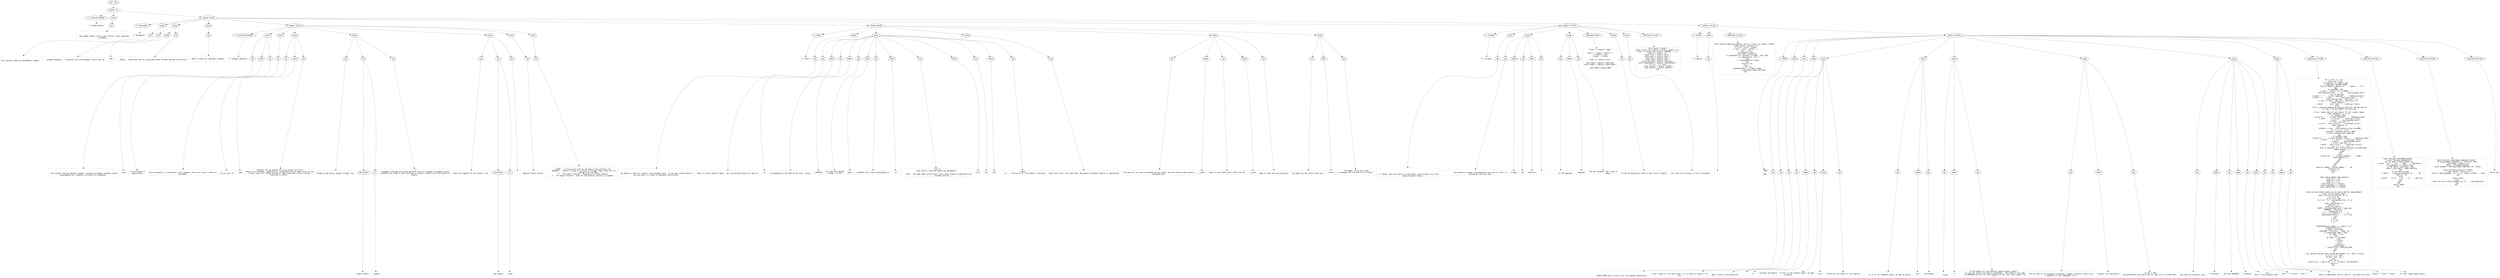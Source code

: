 digraph hierarchy {

node [fontname=Helvetica]
edge [style=dashed]

doc_0 [label="doc - 334"]


doc_0 -> { section_1}
{rank=same; section_1}

section_1 [label="section: 1-5"]


section_1 -> { header_2 prose_3 section_4}
{rank=same; header_2 prose_3 section_4}

header_2 [label="1 : Grammar Module"]

prose_3 [label="prose"]

section_4 [label="section: 6-118"]


header_2 -> leaf_5
leaf_5  [color=Gray,shape=rectangle,fontname=Inconsolata,label="* Grammar Module"]
prose_3 -> { raw_6}
{rank=same; raw_6}

raw_6 [label="raw"]


raw_6 -> leaf_7
leaf_7  [color=Gray,shape=rectangle,fontname=Inconsolata,label="

  The grammar module returns one function, which generates
a grammar. 
"]
section_4 -> { header_8 prose_9 prose_10 prose_11 section_12 section_13 section_14 section_15}
{rank=same; header_8 prose_9 prose_10 prose_11 section_12 section_13 section_14 section_15}

header_8 [label="2 : Parameters"]

prose_9 [label="prose"]

prose_10 [label="prose"]

prose_11 [label="prose"]

section_12 [label="section: 16-45"]

section_13 [label="section: 46-69"]

section_14 [label="section: 70-118"]

section_15 [label="section: 119-143"]


header_8 -> leaf_16
leaf_16  [color=Gray,shape=rectangle,fontname=Inconsolata,label="** Parameters"]
prose_9 -> { raw_17}
{rank=same; raw_17}

raw_17 [label="raw"]


raw_17 -> leaf_18
leaf_18  [color=Gray,shape=rectangle,fontname=Inconsolata,label="

This function takes two parameters, namely:
"]
prose_10 -> { raw_19 literal_20 raw_21}
{rank=same; raw_19 literal_20 raw_21}

raw_19 [label="raw"]

literal_20 [label="literal"]

raw_21 [label="raw"]


raw_19 -> leaf_22
leaf_22  [color=Gray,shape=rectangle,fontname=Inconsolata,label="
  - grammar_template :  A function with one parameter, which must be "]
literal_20 -> leaf_23
leaf_23  [color=Gray,shape=rectangle,fontname=Inconsolata,label="_ENV"]
raw_21 -> leaf_24
leaf_24  [color=Gray,shape=rectangle,fontname=Inconsolata,label=".
  - metas :  A map with keys of string and values of Node subclass constructors.
"]
prose_11 -> { raw_25}
{rank=same; raw_25}

raw_25 [label="raw"]


raw_25 -> leaf_26
leaf_26  [color=Gray,shape=rectangle,fontname=Inconsolata,label="
Both of these are reasonably complex.

"]
section_12 -> { header_27 prose_28 prose_29 prose_30 prose_31 prose_32 prose_33 prose_34}
{rank=same; header_27 prose_28 prose_29 prose_30 prose_31 prose_32 prose_33 prose_34}

header_27 [label="3 : grammar_template"]

prose_28 [label="prose"]

prose_29 [label="prose"]

prose_30 [label="prose"]

prose_31 [label="prose"]

prose_32 [label="prose"]

prose_33 [label="prose"]

prose_34 [label="prose"]


header_27 -> leaf_35
leaf_35  [color=Gray,shape=rectangle,fontname=Inconsolata,label="*** grammar_template"]
prose_28 -> { raw_36 literal_37 raw_38}
{rank=same; raw_36 literal_37 raw_38}

raw_36 [label="raw"]

literal_37 [label="literal"]

raw_38 [label="raw"]


raw_36 -> leaf_39
leaf_39  [color=Gray,shape=rectangle,fontname=Inconsolata,label="

  The internal function @define creates a custom environment variable, neatly
sidestepping lua's pedantic insistance on prepending "]
literal_37 -> leaf_40
leaf_40  [color=Gray,shape=rectangle,fontname=Inconsolata,label="local"]
raw_38 -> leaf_41
leaf_41  [color=Gray,shape=rectangle,fontname=Inconsolata,label=" to all values of 
significance. 
"]
prose_29 -> { raw_42}
{rank=same; raw_42}

raw_42 [label="raw"]


raw_42 -> leaf_43
leaf_43  [color=Gray,shape=rectangle,fontname=Inconsolata,label="
More relevantly, it constructs a full grammar, which will return a table of
type Node. 
"]
prose_30 -> { raw_44 literal_45 raw_46}
{rank=same; raw_44 literal_45 raw_46}

raw_44 [label="raw"]

literal_45 [label="literal"]

raw_46 [label="raw"]


raw_44 -> leaf_47
leaf_47  [color=Gray,shape=rectangle,fontname=Inconsolata,label="
If you stick to "]
literal_45 -> leaf_48
leaf_48  [color=Gray,shape=rectangle,fontname=Inconsolata,label="lpeg"]
raw_46 -> leaf_49
leaf_49  [color=Gray,shape=rectangle,fontname=Inconsolata,label=" patterns, as you should, all array values will be of
Node, as is intended.  Captures will interpolate various other sorts of Lua
values, which will induce halting in some places and silently corrupt
execution in others. 
"]
prose_31 -> { raw_50 link_51 raw_52}
{rank=same; raw_50 link_51 raw_52}

raw_50 [label="raw"]

link_51 [label="link"]

raw_52 [label="raw"]


raw_50 -> leaf_53
leaf_53  [color=Gray,shape=rectangle,fontname=Inconsolata,label="
Though as yet poorly thought through, the "]
link_51 -> { anchortext_54 url_55}
{rank=same; anchortext_54 url_55}

anchortext_54 [label="anchortext"]

url_55 [label="url"]


anchortext_54 -> leaf_56
leaf_56  [color=Gray,shape=rectangle,fontname=Inconsolata,label="elpatt module"]
url_55 -> leaf_57
leaf_57  [color=Gray,shape=rectangle,fontname=Inconsolata,label="./elpatt"]
raw_52 -> leaf_58
leaf_58  [color=Gray,shape=rectangle,fontname=Inconsolata,label=" is
intended to provide only those patterns which are allowed in Grammars, while
expanding the scope of some favorites to properly respect utf-8 and otherwise
behave. 
"]
prose_32 -> { raw_59 link_60 raw_61}
{rank=same; raw_59 link_60 raw_61}

raw_59 [label="raw"]

link_60 [label="link"]

raw_61 [label="raw"]


raw_59 -> leaf_62
leaf_62  [color=Gray,shape=rectangle,fontname=Inconsolata,label="
There are examples of the format in the "]
link_60 -> { anchortext_63 url_64}
{rank=same; anchortext_63 url_64}

anchortext_63 [label="anchortext"]

url_64 [label="url"]


anchortext_63 -> leaf_65
leaf_65  [color=Gray,shape=rectangle,fontname=Inconsolata,label="spec module"]
url_64 -> leaf_66
leaf_66  [color=Gray,shape=rectangle,fontname=Inconsolata,label="./spec"]
raw_61 -> leaf_67
leaf_67  [color=Gray,shape=rectangle,fontname=Inconsolata,label=".
"]
prose_33 -> { raw_68}
{rank=same; raw_68}

raw_68 [label="raw"]


raw_68 -> leaf_69
leaf_69  [color=Gray,shape=rectangle,fontname=Inconsolata,label="
Special fields include:
"]
prose_34 -> { raw_70}
{rank=same; raw_70}

raw_70 [label="raw"]


raw_70 -> leaf_71
leaf_71  [color=Gray,shape=rectangle,fontname=Inconsolata,label="
  -  START :  a string which must be the same as the starting rule.
  -  SUPPRESS :  either a string or an array of strings. These rules will be
                 removed from the Node. 
  -  P :  The lpeg P function.  Recognizes a certain pattern.
  -  V :  The lpeg V function.  Used for non-terminal rvalues in a grammar. 

"]
section_13 -> { header_72 prose_73 prose_74 prose_75 prose_76 prose_77}
{rank=same; header_72 prose_73 prose_74 prose_75 prose_76 prose_77}

header_72 [label="3 : metas"]

prose_73 [label="prose"]

prose_74 [label="prose"]

prose_75 [label="prose"]

prose_76 [label="prose"]

prose_77 [label="prose"]


header_72 -> leaf_78
leaf_78  [color=Gray,shape=rectangle,fontname=Inconsolata,label="*** metas"]
prose_73 -> { raw_79}
{rank=same; raw_79}

raw_79 [label="raw"]


raw_79 -> leaf_80
leaf_80  [color=Gray,shape=rectangle,fontname=Inconsolata,label="

  By default a node will inherit from the Node class.  If you want custom behavior,
you must pass in a table of metatable constructors.
"]
prose_74 -> { raw_81 literal_82 raw_83 literal_84 raw_85 literal_86 raw_87 literal_88 raw_89 literal_90 raw_91 literal_92 raw_93}
{rank=same; raw_81 literal_82 raw_83 literal_84 raw_85 literal_86 raw_87 literal_88 raw_89 literal_90 raw_91 literal_92 raw_93}

raw_81 [label="raw"]

literal_82 [label="literal"]

raw_83 [label="raw"]

literal_84 [label="literal"]

raw_85 [label="raw"]

literal_86 [label="literal"]

raw_87 [label="raw"]

literal_88 [label="literal"]

raw_89 [label="raw"]

literal_90 [label="literal"]

raw_91 [label="raw"]

literal_92 [label="literal"]

raw_93 [label="raw"]


raw_81 -> leaf_94
leaf_94  [color=Gray,shape=rectangle,fontname=Inconsolata,label="
That's a fairly specific beast.  Any rule defined above will have an "]
literal_82 -> leaf_95
leaf_95  [color=Gray,shape=rectangle,fontname=Inconsolata,label="id"]
raw_83 -> leaf_96
leaf_96  [color=Gray,shape=rectangle,fontname=Inconsolata,label="
corresonding to the name of the rule.  Unless "]
literal_84 -> leaf_97
leaf_97  [color=Gray,shape=rectangle,fontname=Inconsolata,label="SUPPRESS"]
raw_85 -> leaf_98
leaf_98  [color=Gray,shape=rectangle,fontname=Inconsolata,label="ed, this will become
a Node.  If the "]
literal_86 -> leaf_99
leaf_99  [color=Gray,shape=rectangle,fontname=Inconsolata,label="metas"]
raw_87 -> leaf_100
leaf_100  [color=Gray,shape=rectangle,fontname=Inconsolata,label=" parameter has a key corresponding to "]
literal_88 -> leaf_101
leaf_101  [color=Gray,shape=rectangle,fontname=Inconsolata,label="id"]
raw_89 -> leaf_102
leaf_102  [color=Gray,shape=rectangle,fontname=Inconsolata,label=", then it
must return a function taking two parameters:
   
   - node :  The node under construction, which under normal circumstances will
             already have the "]
literal_90 -> leaf_103
leaf_103  [color=Gray,shape=rectangle,fontname=Inconsolata,label="first"]
raw_91 -> leaf_104
leaf_104  [color=Gray,shape=rectangle,fontname=Inconsolata,label=" and "]
literal_92 -> leaf_105
leaf_105  [color=Gray,shape=rectangle,fontname=Inconsolata,label="last"]
raw_93 -> leaf_106
leaf_106  [color=Gray,shape=rectangle,fontname=Inconsolata,label=" fields.
   - str  :  The entire str the grammar is parsing.
"]
prose_75 -> { raw_107}
{rank=same; raw_107}

raw_107 [label="raw"]


raw_107 -> leaf_108
leaf_108  [color=Gray,shape=rectangle,fontname=Inconsolata,label="
Which must return that same node, decorated in whatever fashion is appropriate.
"]
prose_76 -> { raw_109 literal_110 raw_111 literal_112 raw_113}
{rank=same; raw_109 literal_110 raw_111 literal_112 raw_113}

raw_109 [label="raw"]

literal_110 [label="literal"]

raw_111 [label="raw"]

literal_112 [label="literal"]

raw_113 [label="raw"]


raw_109 -> leaf_114
leaf_114  [color=Gray,shape=rectangle,fontname=Inconsolata,label="
The node will not have a metatable at this point, and the function must attach a
metatable with "]
literal_110 -> leaf_115
leaf_115  [color=Gray,shape=rectangle,fontname=Inconsolata,label="__index"]
raw_111 -> leaf_116
leaf_116  [color=Gray,shape=rectangle,fontname=Inconsolata,label=" equal to some table which itself has the "]
literal_112 -> leaf_117
leaf_117  [color=Gray,shape=rectangle,fontname=Inconsolata,label="__index"]
raw_113 -> leaf_118
leaf_118  [color=Gray,shape=rectangle,fontname=Inconsolata,label="
Node as some recursive backstop.
"]
prose_77 -> { raw_119 italic_120 raw_121}
{rank=same; raw_119 italic_120 raw_121}

raw_119 [label="raw"]

italic_120 [label="italic"]

raw_121 [label="raw"]


raw_119 -> leaf_122
leaf_122  [color=Gray,shape=rectangle,fontname=Inconsolata,label="
You might say the return value must "]
italic_120 -> leaf_123
leaf_123  [color=Gray,shape=rectangle,fontname=Inconsolata,label="inherit"]
raw_121 -> leaf_124
leaf_124  [color=Gray,shape=rectangle,fontname=Inconsolata,label=" from Node, if we were using
a language that did that sort of thing. 

"]
section_14 -> { header_125 prose_126 prose_127 prose_128 codeblock_129 prose_130 prose_131 codeblock_132}
{rank=same; header_125 prose_126 prose_127 prose_128 codeblock_129 prose_130 prose_131 codeblock_132}

header_125 [label="3 : includes"]

prose_126 [label="prose"]

prose_127 [label="prose"]

prose_128 [label="prose"]

codeblock_129 [label="code block 82-95"]

prose_130 [label="prose"]

prose_131 [label="prose"]

codeblock_132 [label="code block 101-116"]


header_125 -> leaf_133
leaf_133  [color=Gray,shape=rectangle,fontname=Inconsolata,label="*** includes"]
prose_126 -> { raw_134}
{rank=same; raw_134}

raw_134 [label="raw"]


raw_134 -> leaf_135
leaf_135  [color=Gray,shape=rectangle,fontname=Inconsolata,label="


- [ ] #todo  Note the require strings below, which prevent this from
             being a usable library. 
"]
prose_127 -> { raw_136 literal_137 raw_138 literal_139 raw_140}
{rank=same; raw_136 literal_137 raw_138 literal_139 raw_140}

raw_136 [label="raw"]

literal_137 [label="literal"]

raw_138 [label="raw"]

literal_139 [label="literal"]

raw_140 [label="raw"]


raw_136 -> leaf_141
leaf_141  [color=Gray,shape=rectangle,fontname=Inconsolata,label="
             The problem is almost a philosophical one, and it's what I'm
             setting out to solve with "]
literal_137 -> leaf_142
leaf_142  [color=Gray,shape=rectangle,fontname=Inconsolata,label="bridge"]
raw_138 -> leaf_143
leaf_143  [color=Gray,shape=rectangle,fontname=Inconsolata,label=" and "]
literal_139 -> leaf_144
leaf_144  [color=Gray,shape=rectangle,fontname=Inconsolata,label="manifest"]
raw_140 -> leaf_145
leaf_145  [color=Gray,shape=rectangle,fontname=Inconsolata,label=". 
"]
prose_128 -> { raw_146 literal_147 raw_148}
{rank=same; raw_146 literal_147 raw_148}

raw_146 [label="raw"]

literal_147 [label="literal"]

raw_148 [label="raw"]


raw_146 -> leaf_149
leaf_149  [color=Gray,shape=rectangle,fontname=Inconsolata,label="
             In the meantime, "]
literal_147 -> leaf_150
leaf_150  [color=Gray,shape=rectangle,fontname=Inconsolata,label="lpegnode"]
raw_148 -> leaf_151
leaf_151  [color=Gray,shape=rectangle,fontname=Inconsolata,label=" has one consumer. Let's keep it
             happy. 
"]
codeblock_129 -> leaf_152
leaf_152  [color=Gray,shape=rectangle,fontname=Inconsolata,label="local L = require \"lpeg\"

local s = require \"status\" ()
s.verbose = true
s.angry   = false

local a = require \"ansi\"

local Node = require \"node/node\"
local elpatt = require \"node/elpatt\"

local DROP = elpatt.DROP"]
prose_130 -> { raw_153}
{rank=same; raw_153}

raw_153 [label="raw"]


raw_153 -> leaf_154
leaf_154  [color=Gray,shape=rectangle,fontname=Inconsolata,label="
I like the dedication shown in this style of import.
"]
prose_131 -> { raw_155}
{rank=same; raw_155}

raw_155 [label="raw"]


raw_155 -> leaf_156
leaf_156  [color=Gray,shape=rectangle,fontname=Inconsolata,label="
It's the kind of thing I'd like to automate. 
"]
codeblock_132 -> leaf_157
leaf_157  [color=Gray,shape=rectangle,fontname=Inconsolata,label="local assert = assert
local string, io = assert( string ), assert( io )
local V = string.sub( assert( _VERSION ), -4 )
local _G = assert( _G )
local error = assert( error )
local pairs = assert( pairs )
local next = assert( next )
local type = assert( type )
local tostring = assert( tostring )
local setmetatable = assert( setmetatable )
if V == \" 5.1\" then
   local setfenv = assert( setfenv )
   local getfenv = assert( getfenv )
end"]
section_15 -> { header_158 prose_159 codeblock_160 section_161}
{rank=same; header_158 prose_159 codeblock_160 section_161}

header_158 [label="3 : define"]

prose_159 [label="prose"]

codeblock_160 [label="code block 121-142"]

section_161 [label="section: 144-334"]


header_158 -> leaf_162
leaf_162  [color=Gray,shape=rectangle,fontname=Inconsolata,label="*** define"]
prose_159 -> { raw_163}
{rank=same; raw_163}

raw_163 [label="raw"]


raw_163 -> leaf_164
leaf_164  [color=Gray,shape=rectangle,fontname=Inconsolata,label="
"]
codeblock_160 -> leaf_165
leaf_165  [color=Gray,shape=rectangle,fontname=Inconsolata,label="local function make_ast_node(id, first, t, last, str, metas, offset)
   local offset = offset or 0
   t.first = first + offset
   t.last  = last + offset - 1
   t.str   = str
   if metas[id] then
      local meta = metas[id]
      if type(meta) == \"function\" or meta.__call then
        t = metas[id](t, str)
      else
        t = setmetatable(t, meta)
      end
      assert(t.id)
   else
      t.id = id
       setmetatable(t, {__index = Node,
                     __tostring = Node.toString})
   end

"]
section_161 -> { header_166 prose_167 prose_168 prose_169 prose_170 prose_171 prose_172 prose_173 prose_174 prose_175 codeblock_176 codeblock_177 codeblock_178 codeblock_179}
{rank=same; header_166 prose_167 prose_168 prose_169 prose_170 prose_171 prose_172 prose_173 prose_174 prose_175 codeblock_176 codeblock_177 codeblock_178 codeblock_179}

header_166 [label="4 : DROP"]

prose_167 [label="prose"]

prose_168 [label="prose"]

prose_169 [label="prose"]

prose_170 [label="prose"]

prose_171 [label="prose"]

prose_172 [label="prose"]

prose_173 [label="prose"]

prose_174 [label="prose"]

prose_175 [label="prose"]

codeblock_176 [label="code block 173-289"]

codeblock_177 [label="code block 291-310"]

codeblock_178 [label="code block 313-330"]

codeblock_179 [label="code block 332-334"]


header_166 -> leaf_180
leaf_180  [color=Gray,shape=rectangle,fontname=Inconsolata,label=" DROP

Mak"]
prose_167 -> { raw_181}
{rank=same; raw_181}

raw_181 [label="raw"]


raw_181 -> leaf_182
leaf_182  [color=Gray,shape=rectangle,fontname=Inconsolata,label="

Making DROP work correctly will be somewhat painstaking. 
"]
prose_168 -> { raw_183}
{rank=same; raw_183}

raw_183 [label="raw"]


raw_183 -> leaf_184
leaf_184  [color=Gray,shape=rectangle,fontname=Inconsolata,label="
I don't need it in my short path, so I'm likely to leave it for
now.
"]
prose_169 -> { raw_185}
{rank=same; raw_185}

raw_185 [label="raw"]


raw_185 -> leaf_186
leaf_186  [color=Gray,shape=rectangle,fontname=Inconsolata,label="
Here's notes on the algorithm:
"]
prose_170 -> { raw_187 literal_188 raw_189 literal_190 raw_191}
{rank=same; raw_187 literal_188 raw_189 literal_190 raw_191}

raw_187 [label="raw"]

literal_188 [label="literal"]

raw_189 [label="raw"]

literal_190 [label="literal"]

raw_191 [label="raw"]


raw_187 -> leaf_192
leaf_192  [color=Gray,shape=rectangle,fontname=Inconsolata,label="
  -  "]
literal_188 -> leaf_193
leaf_193  [color=Gray,shape=rectangle,fontname=Inconsolata,label="D"]
raw_189 -> leaf_194
leaf_194  [color=Gray,shape=rectangle,fontname=Inconsolata,label=" consumes the pattern.  If this is the leftmost match, we need
     to adjust "]
literal_190 -> leaf_195
leaf_195  [color=Gray,shape=rectangle,fontname=Inconsolata,label="first"]
raw_191 -> leaf_196
leaf_196  [color=Gray,shape=rectangle,fontname=Inconsolata,label=" forward by the length of this capture.
"]
prose_171 -> { raw_197 literal_198 raw_199}
{rank=same; raw_197 literal_198 raw_199}

raw_197 [label="raw"]

literal_198 [label="literal"]

raw_199 [label="raw"]


raw_197 -> leaf_200
leaf_200  [color=Gray,shape=rectangle,fontname=Inconsolata,label="
     If it is the rightmost match, we need to adjust "]
literal_198 -> leaf_201
leaf_201  [color=Gray,shape=rectangle,fontname=Inconsolata,label="last"]
raw_199 -> leaf_202
leaf_202  [color=Gray,shape=rectangle,fontname=Inconsolata,label=" accordingly.
"]
prose_172 -> { raw_203 literal_204 raw_205}
{rank=same; raw_203 literal_204 raw_205}

raw_203 [label="raw"]

literal_204 [label="literal"]

raw_205 [label="raw"]


raw_203 -> leaf_206
leaf_206  [color=Gray,shape=rectangle,fontname=Inconsolata,label="
     Using "]
literal_204 -> leaf_207
leaf_207  [color=Gray,shape=rectangle,fontname=Inconsolata,label="D"]
raw_205 -> leaf_208
leaf_208  [color=Gray,shape=rectangle,fontname=Inconsolata,label=" in the middle of a non-terminal capture should simply
     nil out the capture and adjust accordingly.  The effect is the same
     as SUPPRESS but only for that instance of the rule, which needn't be
     a V. 
"]
prose_173 -> { raw_209 literal_210 raw_211}
{rank=same; raw_209 literal_210 raw_211}

raw_209 [label="raw"]

literal_210 [label="literal"]

raw_211 [label="raw"]


raw_209 -> leaf_212
leaf_212  [color=Gray,shape=rectangle,fontname=Inconsolata,label="
The use case is for eloquently expressed 'wrapper' patterns, which occur
frequently in real languages. In a "]
literal_210 -> leaf_213
leaf_213  [color=Gray,shape=rectangle,fontname=Inconsolata,label="(typical lisp expression)"]
raw_211 -> leaf_214
leaf_214  [color=Gray,shape=rectangle,fontname=Inconsolata,label=" we don't need
the parentheses and would like our span not to include them.
"]
prose_174 -> { raw_215 literal_216 raw_217 literal_218 raw_219 literal_220 raw_221}
{rank=same; raw_215 literal_216 raw_217 literal_218 raw_219 literal_220 raw_221}

raw_215 [label="raw"]

literal_216 [label="literal"]

raw_217 [label="raw"]

literal_218 [label="literal"]

raw_219 [label="raw"]

literal_220 [label="literal"]

raw_221 [label="raw"]


raw_215 -> leaf_222
leaf_222  [color=Gray,shape=rectangle,fontname=Inconsolata,label="
We could use a pattern like "]
literal_216 -> leaf_223
leaf_223  [color=Gray,shape=rectangle,fontname=Inconsolata,label="V\"formwrap\""]
raw_217 -> leaf_224
leaf_224  [color=Gray,shape=rectangle,fontname=Inconsolata,label=" and then SUPPRESS "]
literal_218 -> leaf_225
leaf_225  [color=Gray,shape=rectangle,fontname=Inconsolata,label="formwrap"]
raw_219 -> leaf_226
leaf_226  [color=Gray,shape=rectangle,fontname=Inconsolata,label=", but
this is less eloquent than "]
literal_220 -> leaf_227
leaf_227  [color=Gray,shape=rectangle,fontname=Inconsolata,label="D(P\"(\") * V\"form\" *  D(P\")\")"]
raw_221 -> leaf_228
leaf_228  [color=Gray,shape=rectangle,fontname=Inconsolata,label=". 
"]
prose_175 -> { raw_229 literal_230 raw_231}
{rank=same; raw_229 literal_230 raw_231}

raw_229 [label="raw"]

literal_230 [label="literal"]

raw_231 [label="raw"]


raw_229 -> leaf_232
leaf_232  [color=Gray,shape=rectangle,fontname=Inconsolata,label="
Which is admittedly hard to look at.  We prefer the form"]
literal_230 -> leaf_233
leaf_233  [color=Gray,shape=rectangle,fontname=Inconsolata,label="D(pal) * V\"form\" * D(par)"]
raw_231 -> leaf_234
leaf_234  [color=Gray,shape=rectangle,fontname=Inconsolata,label=" for this reason among others.
"]
codeblock_176 -> leaf_235
leaf_235  [color=Gray,shape=rectangle,fontname=Inconsolata,label="   for i = #t, 1, -1 do 
      local cap = t[i] 
      if type(cap) ~= \"table\" then
         s:complain(\"CAPTURE ISSUE\", 
                    \"type of capture subgroup is \" .. type(v) .. \"\\n\")
      end
      if cap.DROP  then
         s:verb(\"-- child v of t is DROP, ^: \" 
                .. tostring(cap.first) .. \" $: \" .. tostring(cap.last))
         if i == #t then
            s:verb(\"---  \" .. a.red(\"rightmost\") .. \" remaining node\")
            s:verb(\" ~~~   t.last:     \" .. tostring(t.last) .. \" Δ: \"
                  .. tostring(cap.last - cap.first + 1))
            t.last = t.last - (cap.last - cap.first + 1)
            table.remove(t)
            s:verb(\"   -   new t.last: \" .. tostring(t.last))
         else
            -- This is annoying because we have to check all the way down to
            -- 1 to see if we have DROPS the whole way. 
            -- 
            -- If so, remove them all and adjust. If not, simply remove.
            local leftmost = (i == 1)
            if leftmost then
               s:verb(\"+++  \" .. a.cyan(\"leftmost\") .. \" remaining node\")
               s:verb(\"       t.first: \" .. tostring(t.first)
                      .. \" D.last: \" .. tostring(cap.last))
               t.first = cap.last + 1
               s:verb(\"   new t.first: \" .. tostring(t.first))
               table.remove(t, 1)
            else
               leftmost = true -- provisionally since cap.DROP
               for j = i, 1, -1 do
                 leftmost = leftmost and t[j].DROP
                 if not leftmost then break end
               end
               if leftmost then
                  s:verb(\"+++  \" .. a.cyan(\"leftmost inner\") .. \" remaining node\")
                  s:verb(\"       t.first: \" .. tostring(t.first)
                         .. \" D.last: \" .. tostring(cap.last))
                  t.first = cap.last + 1
                  s:verb(\"   new t.first: \" .. tostring(t.first))
                  for j = i, 1, -1 do
                     -- this is quadradic but correct and easy to understand.
                     table.remove(t, j)
                     break
                  end
               else
                  s:verb(\"===  \" .. a.green(\"middle\") .. \" node\")
                  table.remove(t, i)
               end
            end
         end
      end 
   end
   assert(t.isNode, \"failed isNode: \" .. id)
   assert(t.str)
   return t
end


-- some useful/common lpeg patterns
local Cp = L.Cp
local Cc = L.Cc
local Ct = L.Ct
local arg1_str = L.Carg(1)
local arg2_metas = L.Carg(2)
local arg3_offset = L.Carg(3)


-- setup an environment where you can easily define lpeg grammars
-- with lots of syntax sugar
local function define(func, g, e)
  g = g or {}
  if e == nil then
    e = V == \" 5.1\" and getfenv(func) or _G
  end
  local suppressed = {}
  local env = {}
  local env_index = {
    START = function(name) g[1] = name end,
    SUPPRESS = function(...)
      suppressed = {}
      for i = 1, select('#', ...) do
        suppressed[select(i, ... )] = true
      end
    end,
    V = L.V,
    P = L.P,
  }

  setmetatable(env_index, { __index = e })
  setmetatable(env, {
    __index = env_index,
    __newindex = function( _, name, val )
      if suppressed[ name ] then
        g[ name ] = val
      else
        g[ name ] = (Cc(name) 
              * Cp() 
              * Ct(val)
              * Cp()
              * arg1_str
              * arg2_metas)
              * arg3_offset / make_ast_node
      end
    end
  })
  -- call passed function with custom environment (5.1- and 5.2-style)
  if V == \" 5.1\" then
    setfenv( func, env )
  end
  func( env )
  assert( g[ 1 ] and g[ g[ 1 ] ], \"no start rule defined\" )
  return g
end"]
codeblock_177 -> leaf_236
leaf_236  [color=Gray,shape=rectangle,fontname=Inconsolata,label="local function refineMetas(metas)
  s:verb(\"refining metatables\")
  for id, meta in pairs(metas) do
    s:verb(\"  id: \" .. id .. \" type: \" .. type(meta))
    if type(meta) == \"table\" then
      if not meta[\"__tostring\"] then
        meta[\"__tostring\"] = Node.toString
      end
      if not meta.id then
        s:verb(\"    inserting metatable id: \" .. id)
        meta.id = id
      else
        s:verb(\"    id of \" .. id .. \" is \" .. meta.id)
      end
    end
  end
  return metas
end"]
codeblock_178 -> leaf_237
leaf_237  [color=Gray,shape=rectangle,fontname=Inconsolata,label="local function new(grammar_template, metas)
  if type(grammar_template) == 'function' then
    local metas = metas or {}
    metas = refineMetas(metas)
    local grammar = define(grammar_template, nil, metas)

    local function parse(str, offset)
      local offset = offset or 0
      return L.match(grammar, str, 1, str, metas, offset) -- other 
    end

    return parse
  else
    s:halt(\"no way to build grammar out of \" .. type(template))
  end
end"]
codeblock_179 -> leaf_238
leaf_238  [color=Gray,shape=rectangle,fontname=Inconsolata,label="return new"]

}
